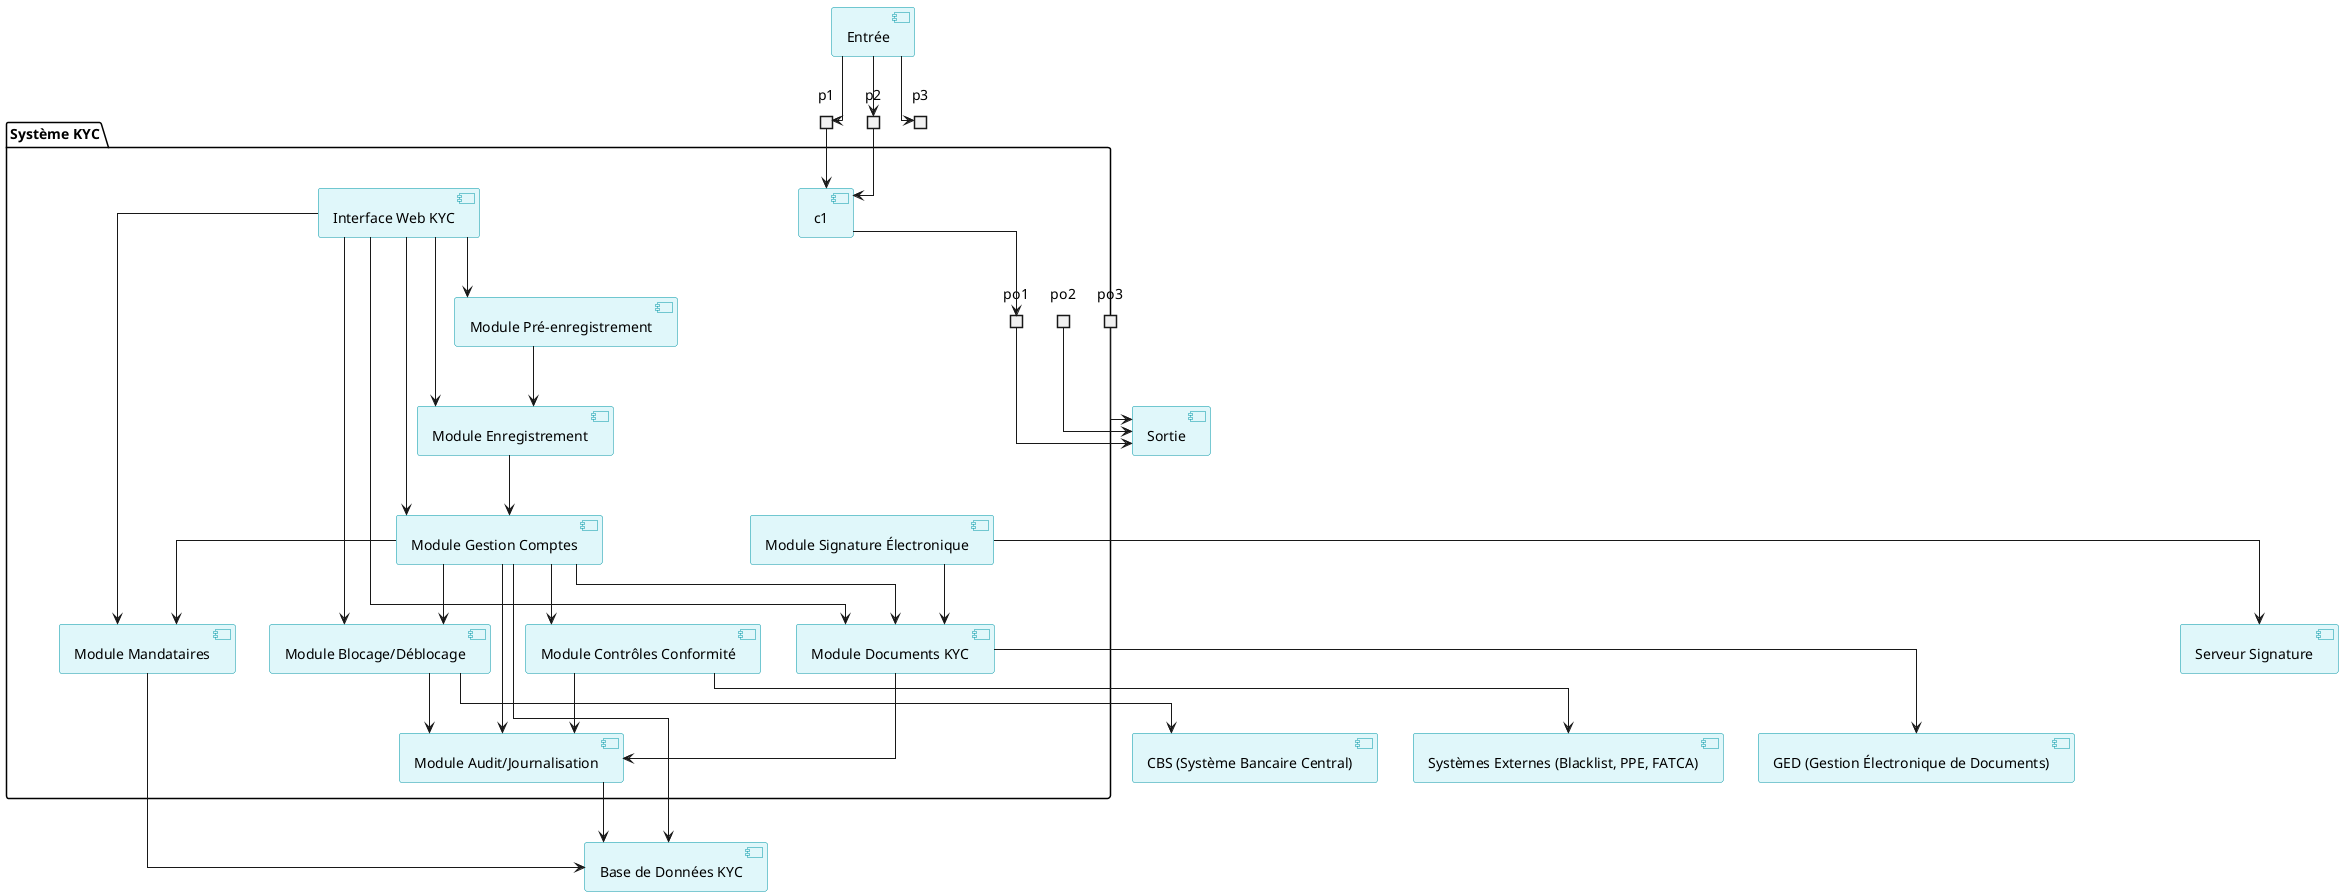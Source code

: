 @startuml DiagrammeComposantsKYC
skinparam BackgroundColor transparent
skinparam componentStyle uml2
skinparam component {
    BackgroundColor #E0F7FA
    BorderColor #0097A7
}
skinparam linetype ortho

[Entrée] as i
[Sortie] as o

package "Système KYC" {
    [Interface Web KYC] as Web
    [Module Pré-enregistrement] as Preenr
    [Module Enregistrement] as Enr
    [Module Gestion Comptes] as Comptes
    [Module Mandataires] as Mandat
    [Module Blocage/Déblocage] as Blocage
    [Module Contrôles Conformité] as Controle
    [Module Signature Électronique] as Signature
    [Module Documents KYC] as Docs
    [Module Audit/Journalisation] as Audit

    portin p1
    portin p2
    portin p3
    portout po1
    portout po2
    portout po3

    component c1
}

[Base de Données KYC] as DB
[GED (Gestion Électronique de Documents)] as GED
[CBS (Système Bancaire Central)] as CBS
[Systèmes Externes (Blacklist, PPE, FATCA)] as EXT
[Serveur Signature] as SIG

i --> p1
i --> p2
i --> p3
p1 --> c1
p2 --> c1
po1 --> o
po2 --> o
po3 --> o
c1 --> po1

Web --> Preenr
Web --> Enr
Web --> Comptes
Web --> Mandat
Web --> Blocage
Web --> Docs

Preenr --> Enr
Enr --> Comptes
Comptes --> Blocage
Comptes --> Mandat
Comptes --> Controle
Comptes --> Docs
Comptes --> Audit

Blocage --> CBS
Blocage --> Audit

Controle --> EXT
Controle --> Audit

Docs --> GED
Docs --> Audit

Signature --> SIG
Signature --> Docs

Comptes --> DB
Mandat --> DB
Audit --> DB

@enduml